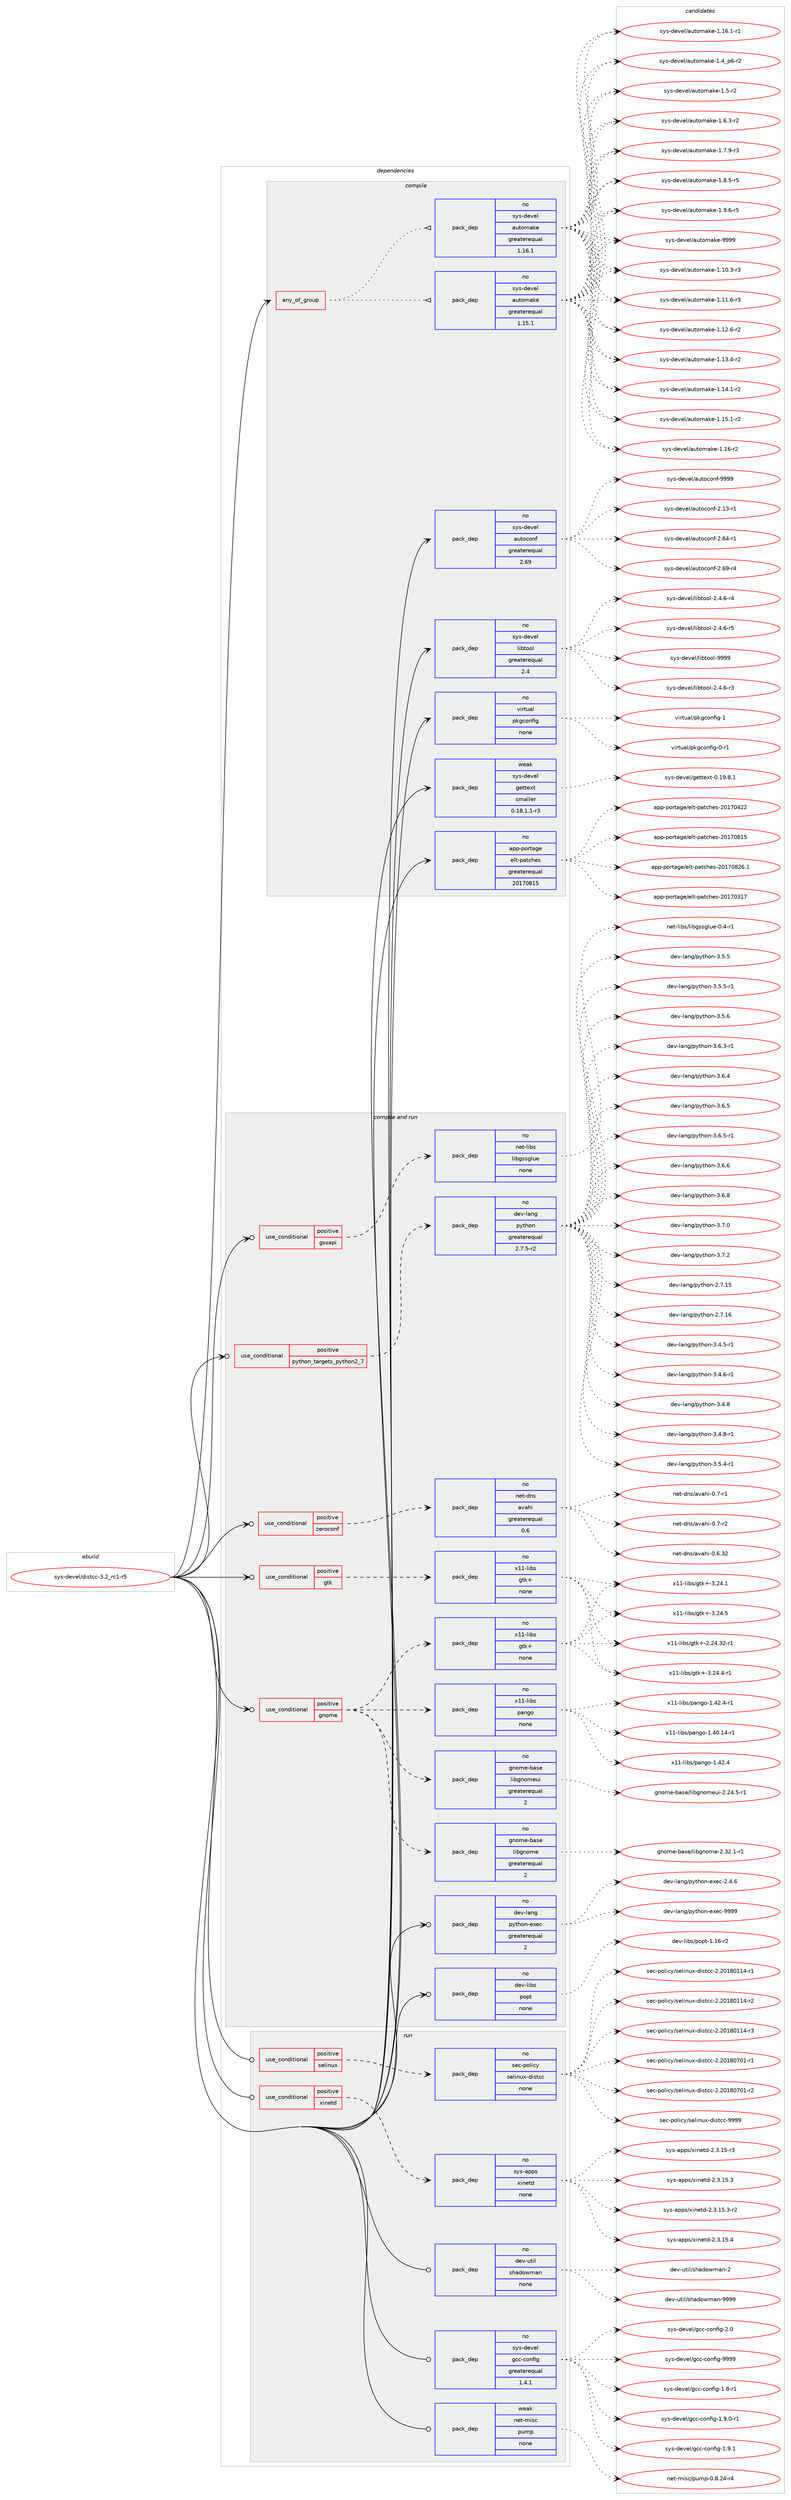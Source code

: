 digraph prolog {

# *************
# Graph options
# *************

newrank=true;
concentrate=true;
compound=true;
graph [rankdir=LR,fontname=Helvetica,fontsize=10,ranksep=1.5];#, ranksep=2.5, nodesep=0.2];
edge  [arrowhead=vee];
node  [fontname=Helvetica,fontsize=10];

# **********
# The ebuild
# **********

subgraph cluster_leftcol {
color=gray;
rank=same;
label=<<i>ebuild</i>>;
id [label="sys-devel/distcc-3.2_rc1-r5", color=red, width=4, href="../sys-devel/distcc-3.2_rc1-r5.svg"];
}

# ****************
# The dependencies
# ****************

subgraph cluster_midcol {
color=gray;
label=<<i>dependencies</i>>;
subgraph cluster_compile {
fillcolor="#eeeeee";
style=filled;
label=<<i>compile</i>>;
subgraph any27423 {
dependency1727195 [label=<<TABLE BORDER="0" CELLBORDER="1" CELLSPACING="0" CELLPADDING="4"><TR><TD CELLPADDING="10">any_of_group</TD></TR></TABLE>>, shape=none, color=red];subgraph pack1239383 {
dependency1727196 [label=<<TABLE BORDER="0" CELLBORDER="1" CELLSPACING="0" CELLPADDING="4" WIDTH="220"><TR><TD ROWSPAN="6" CELLPADDING="30">pack_dep</TD></TR><TR><TD WIDTH="110">no</TD></TR><TR><TD>sys-devel</TD></TR><TR><TD>automake</TD></TR><TR><TD>greaterequal</TD></TR><TR><TD>1.16.1</TD></TR></TABLE>>, shape=none, color=blue];
}
dependency1727195:e -> dependency1727196:w [weight=20,style="dotted",arrowhead="oinv"];
subgraph pack1239384 {
dependency1727197 [label=<<TABLE BORDER="0" CELLBORDER="1" CELLSPACING="0" CELLPADDING="4" WIDTH="220"><TR><TD ROWSPAN="6" CELLPADDING="30">pack_dep</TD></TR><TR><TD WIDTH="110">no</TD></TR><TR><TD>sys-devel</TD></TR><TR><TD>automake</TD></TR><TR><TD>greaterequal</TD></TR><TR><TD>1.15.1</TD></TR></TABLE>>, shape=none, color=blue];
}
dependency1727195:e -> dependency1727197:w [weight=20,style="dotted",arrowhead="oinv"];
}
id:e -> dependency1727195:w [weight=20,style="solid",arrowhead="vee"];
subgraph pack1239385 {
dependency1727198 [label=<<TABLE BORDER="0" CELLBORDER="1" CELLSPACING="0" CELLPADDING="4" WIDTH="220"><TR><TD ROWSPAN="6" CELLPADDING="30">pack_dep</TD></TR><TR><TD WIDTH="110">no</TD></TR><TR><TD>app-portage</TD></TR><TR><TD>elt-patches</TD></TR><TR><TD>greaterequal</TD></TR><TR><TD>20170815</TD></TR></TABLE>>, shape=none, color=blue];
}
id:e -> dependency1727198:w [weight=20,style="solid",arrowhead="vee"];
subgraph pack1239386 {
dependency1727199 [label=<<TABLE BORDER="0" CELLBORDER="1" CELLSPACING="0" CELLPADDING="4" WIDTH="220"><TR><TD ROWSPAN="6" CELLPADDING="30">pack_dep</TD></TR><TR><TD WIDTH="110">no</TD></TR><TR><TD>sys-devel</TD></TR><TR><TD>autoconf</TD></TR><TR><TD>greaterequal</TD></TR><TR><TD>2.69</TD></TR></TABLE>>, shape=none, color=blue];
}
id:e -> dependency1727199:w [weight=20,style="solid",arrowhead="vee"];
subgraph pack1239387 {
dependency1727200 [label=<<TABLE BORDER="0" CELLBORDER="1" CELLSPACING="0" CELLPADDING="4" WIDTH="220"><TR><TD ROWSPAN="6" CELLPADDING="30">pack_dep</TD></TR><TR><TD WIDTH="110">no</TD></TR><TR><TD>sys-devel</TD></TR><TR><TD>libtool</TD></TR><TR><TD>greaterequal</TD></TR><TR><TD>2.4</TD></TR></TABLE>>, shape=none, color=blue];
}
id:e -> dependency1727200:w [weight=20,style="solid",arrowhead="vee"];
subgraph pack1239388 {
dependency1727201 [label=<<TABLE BORDER="0" CELLBORDER="1" CELLSPACING="0" CELLPADDING="4" WIDTH="220"><TR><TD ROWSPAN="6" CELLPADDING="30">pack_dep</TD></TR><TR><TD WIDTH="110">no</TD></TR><TR><TD>virtual</TD></TR><TR><TD>pkgconfig</TD></TR><TR><TD>none</TD></TR><TR><TD></TD></TR></TABLE>>, shape=none, color=blue];
}
id:e -> dependency1727201:w [weight=20,style="solid",arrowhead="vee"];
subgraph pack1239389 {
dependency1727202 [label=<<TABLE BORDER="0" CELLBORDER="1" CELLSPACING="0" CELLPADDING="4" WIDTH="220"><TR><TD ROWSPAN="6" CELLPADDING="30">pack_dep</TD></TR><TR><TD WIDTH="110">weak</TD></TR><TR><TD>sys-devel</TD></TR><TR><TD>gettext</TD></TR><TR><TD>smaller</TD></TR><TR><TD>0.18.1.1-r3</TD></TR></TABLE>>, shape=none, color=blue];
}
id:e -> dependency1727202:w [weight=20,style="solid",arrowhead="vee"];
}
subgraph cluster_compileandrun {
fillcolor="#eeeeee";
style=filled;
label=<<i>compile and run</i>>;
subgraph cond459501 {
dependency1727203 [label=<<TABLE BORDER="0" CELLBORDER="1" CELLSPACING="0" CELLPADDING="4"><TR><TD ROWSPAN="3" CELLPADDING="10">use_conditional</TD></TR><TR><TD>positive</TD></TR><TR><TD>gnome</TD></TR></TABLE>>, shape=none, color=red];
subgraph pack1239390 {
dependency1727204 [label=<<TABLE BORDER="0" CELLBORDER="1" CELLSPACING="0" CELLPADDING="4" WIDTH="220"><TR><TD ROWSPAN="6" CELLPADDING="30">pack_dep</TD></TR><TR><TD WIDTH="110">no</TD></TR><TR><TD>gnome-base</TD></TR><TR><TD>libgnome</TD></TR><TR><TD>greaterequal</TD></TR><TR><TD>2</TD></TR></TABLE>>, shape=none, color=blue];
}
dependency1727203:e -> dependency1727204:w [weight=20,style="dashed",arrowhead="vee"];
subgraph pack1239391 {
dependency1727205 [label=<<TABLE BORDER="0" CELLBORDER="1" CELLSPACING="0" CELLPADDING="4" WIDTH="220"><TR><TD ROWSPAN="6" CELLPADDING="30">pack_dep</TD></TR><TR><TD WIDTH="110">no</TD></TR><TR><TD>gnome-base</TD></TR><TR><TD>libgnomeui</TD></TR><TR><TD>greaterequal</TD></TR><TR><TD>2</TD></TR></TABLE>>, shape=none, color=blue];
}
dependency1727203:e -> dependency1727205:w [weight=20,style="dashed",arrowhead="vee"];
subgraph pack1239392 {
dependency1727206 [label=<<TABLE BORDER="0" CELLBORDER="1" CELLSPACING="0" CELLPADDING="4" WIDTH="220"><TR><TD ROWSPAN="6" CELLPADDING="30">pack_dep</TD></TR><TR><TD WIDTH="110">no</TD></TR><TR><TD>x11-libs</TD></TR><TR><TD>gtk+</TD></TR><TR><TD>none</TD></TR><TR><TD></TD></TR></TABLE>>, shape=none, color=blue];
}
dependency1727203:e -> dependency1727206:w [weight=20,style="dashed",arrowhead="vee"];
subgraph pack1239393 {
dependency1727207 [label=<<TABLE BORDER="0" CELLBORDER="1" CELLSPACING="0" CELLPADDING="4" WIDTH="220"><TR><TD ROWSPAN="6" CELLPADDING="30">pack_dep</TD></TR><TR><TD WIDTH="110">no</TD></TR><TR><TD>x11-libs</TD></TR><TR><TD>pango</TD></TR><TR><TD>none</TD></TR><TR><TD></TD></TR></TABLE>>, shape=none, color=blue];
}
dependency1727203:e -> dependency1727207:w [weight=20,style="dashed",arrowhead="vee"];
}
id:e -> dependency1727203:w [weight=20,style="solid",arrowhead="odotvee"];
subgraph cond459502 {
dependency1727208 [label=<<TABLE BORDER="0" CELLBORDER="1" CELLSPACING="0" CELLPADDING="4"><TR><TD ROWSPAN="3" CELLPADDING="10">use_conditional</TD></TR><TR><TD>positive</TD></TR><TR><TD>gssapi</TD></TR></TABLE>>, shape=none, color=red];
subgraph pack1239394 {
dependency1727209 [label=<<TABLE BORDER="0" CELLBORDER="1" CELLSPACING="0" CELLPADDING="4" WIDTH="220"><TR><TD ROWSPAN="6" CELLPADDING="30">pack_dep</TD></TR><TR><TD WIDTH="110">no</TD></TR><TR><TD>net-libs</TD></TR><TR><TD>libgssglue</TD></TR><TR><TD>none</TD></TR><TR><TD></TD></TR></TABLE>>, shape=none, color=blue];
}
dependency1727208:e -> dependency1727209:w [weight=20,style="dashed",arrowhead="vee"];
}
id:e -> dependency1727208:w [weight=20,style="solid",arrowhead="odotvee"];
subgraph cond459503 {
dependency1727210 [label=<<TABLE BORDER="0" CELLBORDER="1" CELLSPACING="0" CELLPADDING="4"><TR><TD ROWSPAN="3" CELLPADDING="10">use_conditional</TD></TR><TR><TD>positive</TD></TR><TR><TD>gtk</TD></TR></TABLE>>, shape=none, color=red];
subgraph pack1239395 {
dependency1727211 [label=<<TABLE BORDER="0" CELLBORDER="1" CELLSPACING="0" CELLPADDING="4" WIDTH="220"><TR><TD ROWSPAN="6" CELLPADDING="30">pack_dep</TD></TR><TR><TD WIDTH="110">no</TD></TR><TR><TD>x11-libs</TD></TR><TR><TD>gtk+</TD></TR><TR><TD>none</TD></TR><TR><TD></TD></TR></TABLE>>, shape=none, color=blue];
}
dependency1727210:e -> dependency1727211:w [weight=20,style="dashed",arrowhead="vee"];
}
id:e -> dependency1727210:w [weight=20,style="solid",arrowhead="odotvee"];
subgraph cond459504 {
dependency1727212 [label=<<TABLE BORDER="0" CELLBORDER="1" CELLSPACING="0" CELLPADDING="4"><TR><TD ROWSPAN="3" CELLPADDING="10">use_conditional</TD></TR><TR><TD>positive</TD></TR><TR><TD>python_targets_python2_7</TD></TR></TABLE>>, shape=none, color=red];
subgraph pack1239396 {
dependency1727213 [label=<<TABLE BORDER="0" CELLBORDER="1" CELLSPACING="0" CELLPADDING="4" WIDTH="220"><TR><TD ROWSPAN="6" CELLPADDING="30">pack_dep</TD></TR><TR><TD WIDTH="110">no</TD></TR><TR><TD>dev-lang</TD></TR><TR><TD>python</TD></TR><TR><TD>greaterequal</TD></TR><TR><TD>2.7.5-r2</TD></TR></TABLE>>, shape=none, color=blue];
}
dependency1727212:e -> dependency1727213:w [weight=20,style="dashed",arrowhead="vee"];
}
id:e -> dependency1727212:w [weight=20,style="solid",arrowhead="odotvee"];
subgraph cond459505 {
dependency1727214 [label=<<TABLE BORDER="0" CELLBORDER="1" CELLSPACING="0" CELLPADDING="4"><TR><TD ROWSPAN="3" CELLPADDING="10">use_conditional</TD></TR><TR><TD>positive</TD></TR><TR><TD>zeroconf</TD></TR></TABLE>>, shape=none, color=red];
subgraph pack1239397 {
dependency1727215 [label=<<TABLE BORDER="0" CELLBORDER="1" CELLSPACING="0" CELLPADDING="4" WIDTH="220"><TR><TD ROWSPAN="6" CELLPADDING="30">pack_dep</TD></TR><TR><TD WIDTH="110">no</TD></TR><TR><TD>net-dns</TD></TR><TR><TD>avahi</TD></TR><TR><TD>greaterequal</TD></TR><TR><TD>0.6</TD></TR></TABLE>>, shape=none, color=blue];
}
dependency1727214:e -> dependency1727215:w [weight=20,style="dashed",arrowhead="vee"];
}
id:e -> dependency1727214:w [weight=20,style="solid",arrowhead="odotvee"];
subgraph pack1239398 {
dependency1727216 [label=<<TABLE BORDER="0" CELLBORDER="1" CELLSPACING="0" CELLPADDING="4" WIDTH="220"><TR><TD ROWSPAN="6" CELLPADDING="30">pack_dep</TD></TR><TR><TD WIDTH="110">no</TD></TR><TR><TD>dev-lang</TD></TR><TR><TD>python-exec</TD></TR><TR><TD>greaterequal</TD></TR><TR><TD>2</TD></TR></TABLE>>, shape=none, color=blue];
}
id:e -> dependency1727216:w [weight=20,style="solid",arrowhead="odotvee"];
subgraph pack1239399 {
dependency1727217 [label=<<TABLE BORDER="0" CELLBORDER="1" CELLSPACING="0" CELLPADDING="4" WIDTH="220"><TR><TD ROWSPAN="6" CELLPADDING="30">pack_dep</TD></TR><TR><TD WIDTH="110">no</TD></TR><TR><TD>dev-libs</TD></TR><TR><TD>popt</TD></TR><TR><TD>none</TD></TR><TR><TD></TD></TR></TABLE>>, shape=none, color=blue];
}
id:e -> dependency1727217:w [weight=20,style="solid",arrowhead="odotvee"];
}
subgraph cluster_run {
fillcolor="#eeeeee";
style=filled;
label=<<i>run</i>>;
subgraph cond459506 {
dependency1727218 [label=<<TABLE BORDER="0" CELLBORDER="1" CELLSPACING="0" CELLPADDING="4"><TR><TD ROWSPAN="3" CELLPADDING="10">use_conditional</TD></TR><TR><TD>positive</TD></TR><TR><TD>selinux</TD></TR></TABLE>>, shape=none, color=red];
subgraph pack1239400 {
dependency1727219 [label=<<TABLE BORDER="0" CELLBORDER="1" CELLSPACING="0" CELLPADDING="4" WIDTH="220"><TR><TD ROWSPAN="6" CELLPADDING="30">pack_dep</TD></TR><TR><TD WIDTH="110">no</TD></TR><TR><TD>sec-policy</TD></TR><TR><TD>selinux-distcc</TD></TR><TR><TD>none</TD></TR><TR><TD></TD></TR></TABLE>>, shape=none, color=blue];
}
dependency1727218:e -> dependency1727219:w [weight=20,style="dashed",arrowhead="vee"];
}
id:e -> dependency1727218:w [weight=20,style="solid",arrowhead="odot"];
subgraph cond459507 {
dependency1727220 [label=<<TABLE BORDER="0" CELLBORDER="1" CELLSPACING="0" CELLPADDING="4"><TR><TD ROWSPAN="3" CELLPADDING="10">use_conditional</TD></TR><TR><TD>positive</TD></TR><TR><TD>xinetd</TD></TR></TABLE>>, shape=none, color=red];
subgraph pack1239401 {
dependency1727221 [label=<<TABLE BORDER="0" CELLBORDER="1" CELLSPACING="0" CELLPADDING="4" WIDTH="220"><TR><TD ROWSPAN="6" CELLPADDING="30">pack_dep</TD></TR><TR><TD WIDTH="110">no</TD></TR><TR><TD>sys-apps</TD></TR><TR><TD>xinetd</TD></TR><TR><TD>none</TD></TR><TR><TD></TD></TR></TABLE>>, shape=none, color=blue];
}
dependency1727220:e -> dependency1727221:w [weight=20,style="dashed",arrowhead="vee"];
}
id:e -> dependency1727220:w [weight=20,style="solid",arrowhead="odot"];
subgraph pack1239402 {
dependency1727222 [label=<<TABLE BORDER="0" CELLBORDER="1" CELLSPACING="0" CELLPADDING="4" WIDTH="220"><TR><TD ROWSPAN="6" CELLPADDING="30">pack_dep</TD></TR><TR><TD WIDTH="110">no</TD></TR><TR><TD>dev-util</TD></TR><TR><TD>shadowman</TD></TR><TR><TD>none</TD></TR><TR><TD></TD></TR></TABLE>>, shape=none, color=blue];
}
id:e -> dependency1727222:w [weight=20,style="solid",arrowhead="odot"];
subgraph pack1239403 {
dependency1727223 [label=<<TABLE BORDER="0" CELLBORDER="1" CELLSPACING="0" CELLPADDING="4" WIDTH="220"><TR><TD ROWSPAN="6" CELLPADDING="30">pack_dep</TD></TR><TR><TD WIDTH="110">no</TD></TR><TR><TD>sys-devel</TD></TR><TR><TD>gcc-config</TD></TR><TR><TD>greaterequal</TD></TR><TR><TD>1.4.1</TD></TR></TABLE>>, shape=none, color=blue];
}
id:e -> dependency1727223:w [weight=20,style="solid",arrowhead="odot"];
subgraph pack1239404 {
dependency1727224 [label=<<TABLE BORDER="0" CELLBORDER="1" CELLSPACING="0" CELLPADDING="4" WIDTH="220"><TR><TD ROWSPAN="6" CELLPADDING="30">pack_dep</TD></TR><TR><TD WIDTH="110">weak</TD></TR><TR><TD>net-misc</TD></TR><TR><TD>pump</TD></TR><TR><TD>none</TD></TR><TR><TD></TD></TR></TABLE>>, shape=none, color=blue];
}
id:e -> dependency1727224:w [weight=20,style="solid",arrowhead="odot"];
}
}

# **************
# The candidates
# **************

subgraph cluster_choices {
rank=same;
color=gray;
label=<<i>candidates</i>>;

subgraph choice1239383 {
color=black;
nodesep=1;
choice11512111545100101118101108479711711611110997107101454946494846514511451 [label="sys-devel/automake-1.10.3-r3", color=red, width=4,href="../sys-devel/automake-1.10.3-r3.svg"];
choice11512111545100101118101108479711711611110997107101454946494946544511451 [label="sys-devel/automake-1.11.6-r3", color=red, width=4,href="../sys-devel/automake-1.11.6-r3.svg"];
choice11512111545100101118101108479711711611110997107101454946495046544511450 [label="sys-devel/automake-1.12.6-r2", color=red, width=4,href="../sys-devel/automake-1.12.6-r2.svg"];
choice11512111545100101118101108479711711611110997107101454946495146524511450 [label="sys-devel/automake-1.13.4-r2", color=red, width=4,href="../sys-devel/automake-1.13.4-r2.svg"];
choice11512111545100101118101108479711711611110997107101454946495246494511450 [label="sys-devel/automake-1.14.1-r2", color=red, width=4,href="../sys-devel/automake-1.14.1-r2.svg"];
choice11512111545100101118101108479711711611110997107101454946495346494511450 [label="sys-devel/automake-1.15.1-r2", color=red, width=4,href="../sys-devel/automake-1.15.1-r2.svg"];
choice1151211154510010111810110847971171161111099710710145494649544511450 [label="sys-devel/automake-1.16-r2", color=red, width=4,href="../sys-devel/automake-1.16-r2.svg"];
choice11512111545100101118101108479711711611110997107101454946495446494511449 [label="sys-devel/automake-1.16.1-r1", color=red, width=4,href="../sys-devel/automake-1.16.1-r1.svg"];
choice115121115451001011181011084797117116111109971071014549465295112544511450 [label="sys-devel/automake-1.4_p6-r2", color=red, width=4,href="../sys-devel/automake-1.4_p6-r2.svg"];
choice11512111545100101118101108479711711611110997107101454946534511450 [label="sys-devel/automake-1.5-r2", color=red, width=4,href="../sys-devel/automake-1.5-r2.svg"];
choice115121115451001011181011084797117116111109971071014549465446514511450 [label="sys-devel/automake-1.6.3-r2", color=red, width=4,href="../sys-devel/automake-1.6.3-r2.svg"];
choice115121115451001011181011084797117116111109971071014549465546574511451 [label="sys-devel/automake-1.7.9-r3", color=red, width=4,href="../sys-devel/automake-1.7.9-r3.svg"];
choice115121115451001011181011084797117116111109971071014549465646534511453 [label="sys-devel/automake-1.8.5-r5", color=red, width=4,href="../sys-devel/automake-1.8.5-r5.svg"];
choice115121115451001011181011084797117116111109971071014549465746544511453 [label="sys-devel/automake-1.9.6-r5", color=red, width=4,href="../sys-devel/automake-1.9.6-r5.svg"];
choice115121115451001011181011084797117116111109971071014557575757 [label="sys-devel/automake-9999", color=red, width=4,href="../sys-devel/automake-9999.svg"];
dependency1727196:e -> choice11512111545100101118101108479711711611110997107101454946494846514511451:w [style=dotted,weight="100"];
dependency1727196:e -> choice11512111545100101118101108479711711611110997107101454946494946544511451:w [style=dotted,weight="100"];
dependency1727196:e -> choice11512111545100101118101108479711711611110997107101454946495046544511450:w [style=dotted,weight="100"];
dependency1727196:e -> choice11512111545100101118101108479711711611110997107101454946495146524511450:w [style=dotted,weight="100"];
dependency1727196:e -> choice11512111545100101118101108479711711611110997107101454946495246494511450:w [style=dotted,weight="100"];
dependency1727196:e -> choice11512111545100101118101108479711711611110997107101454946495346494511450:w [style=dotted,weight="100"];
dependency1727196:e -> choice1151211154510010111810110847971171161111099710710145494649544511450:w [style=dotted,weight="100"];
dependency1727196:e -> choice11512111545100101118101108479711711611110997107101454946495446494511449:w [style=dotted,weight="100"];
dependency1727196:e -> choice115121115451001011181011084797117116111109971071014549465295112544511450:w [style=dotted,weight="100"];
dependency1727196:e -> choice11512111545100101118101108479711711611110997107101454946534511450:w [style=dotted,weight="100"];
dependency1727196:e -> choice115121115451001011181011084797117116111109971071014549465446514511450:w [style=dotted,weight="100"];
dependency1727196:e -> choice115121115451001011181011084797117116111109971071014549465546574511451:w [style=dotted,weight="100"];
dependency1727196:e -> choice115121115451001011181011084797117116111109971071014549465646534511453:w [style=dotted,weight="100"];
dependency1727196:e -> choice115121115451001011181011084797117116111109971071014549465746544511453:w [style=dotted,weight="100"];
dependency1727196:e -> choice115121115451001011181011084797117116111109971071014557575757:w [style=dotted,weight="100"];
}
subgraph choice1239384 {
color=black;
nodesep=1;
choice11512111545100101118101108479711711611110997107101454946494846514511451 [label="sys-devel/automake-1.10.3-r3", color=red, width=4,href="../sys-devel/automake-1.10.3-r3.svg"];
choice11512111545100101118101108479711711611110997107101454946494946544511451 [label="sys-devel/automake-1.11.6-r3", color=red, width=4,href="../sys-devel/automake-1.11.6-r3.svg"];
choice11512111545100101118101108479711711611110997107101454946495046544511450 [label="sys-devel/automake-1.12.6-r2", color=red, width=4,href="../sys-devel/automake-1.12.6-r2.svg"];
choice11512111545100101118101108479711711611110997107101454946495146524511450 [label="sys-devel/automake-1.13.4-r2", color=red, width=4,href="../sys-devel/automake-1.13.4-r2.svg"];
choice11512111545100101118101108479711711611110997107101454946495246494511450 [label="sys-devel/automake-1.14.1-r2", color=red, width=4,href="../sys-devel/automake-1.14.1-r2.svg"];
choice11512111545100101118101108479711711611110997107101454946495346494511450 [label="sys-devel/automake-1.15.1-r2", color=red, width=4,href="../sys-devel/automake-1.15.1-r2.svg"];
choice1151211154510010111810110847971171161111099710710145494649544511450 [label="sys-devel/automake-1.16-r2", color=red, width=4,href="../sys-devel/automake-1.16-r2.svg"];
choice11512111545100101118101108479711711611110997107101454946495446494511449 [label="sys-devel/automake-1.16.1-r1", color=red, width=4,href="../sys-devel/automake-1.16.1-r1.svg"];
choice115121115451001011181011084797117116111109971071014549465295112544511450 [label="sys-devel/automake-1.4_p6-r2", color=red, width=4,href="../sys-devel/automake-1.4_p6-r2.svg"];
choice11512111545100101118101108479711711611110997107101454946534511450 [label="sys-devel/automake-1.5-r2", color=red, width=4,href="../sys-devel/automake-1.5-r2.svg"];
choice115121115451001011181011084797117116111109971071014549465446514511450 [label="sys-devel/automake-1.6.3-r2", color=red, width=4,href="../sys-devel/automake-1.6.3-r2.svg"];
choice115121115451001011181011084797117116111109971071014549465546574511451 [label="sys-devel/automake-1.7.9-r3", color=red, width=4,href="../sys-devel/automake-1.7.9-r3.svg"];
choice115121115451001011181011084797117116111109971071014549465646534511453 [label="sys-devel/automake-1.8.5-r5", color=red, width=4,href="../sys-devel/automake-1.8.5-r5.svg"];
choice115121115451001011181011084797117116111109971071014549465746544511453 [label="sys-devel/automake-1.9.6-r5", color=red, width=4,href="../sys-devel/automake-1.9.6-r5.svg"];
choice115121115451001011181011084797117116111109971071014557575757 [label="sys-devel/automake-9999", color=red, width=4,href="../sys-devel/automake-9999.svg"];
dependency1727197:e -> choice11512111545100101118101108479711711611110997107101454946494846514511451:w [style=dotted,weight="100"];
dependency1727197:e -> choice11512111545100101118101108479711711611110997107101454946494946544511451:w [style=dotted,weight="100"];
dependency1727197:e -> choice11512111545100101118101108479711711611110997107101454946495046544511450:w [style=dotted,weight="100"];
dependency1727197:e -> choice11512111545100101118101108479711711611110997107101454946495146524511450:w [style=dotted,weight="100"];
dependency1727197:e -> choice11512111545100101118101108479711711611110997107101454946495246494511450:w [style=dotted,weight="100"];
dependency1727197:e -> choice11512111545100101118101108479711711611110997107101454946495346494511450:w [style=dotted,weight="100"];
dependency1727197:e -> choice1151211154510010111810110847971171161111099710710145494649544511450:w [style=dotted,weight="100"];
dependency1727197:e -> choice11512111545100101118101108479711711611110997107101454946495446494511449:w [style=dotted,weight="100"];
dependency1727197:e -> choice115121115451001011181011084797117116111109971071014549465295112544511450:w [style=dotted,weight="100"];
dependency1727197:e -> choice11512111545100101118101108479711711611110997107101454946534511450:w [style=dotted,weight="100"];
dependency1727197:e -> choice115121115451001011181011084797117116111109971071014549465446514511450:w [style=dotted,weight="100"];
dependency1727197:e -> choice115121115451001011181011084797117116111109971071014549465546574511451:w [style=dotted,weight="100"];
dependency1727197:e -> choice115121115451001011181011084797117116111109971071014549465646534511453:w [style=dotted,weight="100"];
dependency1727197:e -> choice115121115451001011181011084797117116111109971071014549465746544511453:w [style=dotted,weight="100"];
dependency1727197:e -> choice115121115451001011181011084797117116111109971071014557575757:w [style=dotted,weight="100"];
}
subgraph choice1239385 {
color=black;
nodesep=1;
choice97112112451121111141169710310147101108116451129711699104101115455048495548514955 [label="app-portage/elt-patches-20170317", color=red, width=4,href="../app-portage/elt-patches-20170317.svg"];
choice97112112451121111141169710310147101108116451129711699104101115455048495548525050 [label="app-portage/elt-patches-20170422", color=red, width=4,href="../app-portage/elt-patches-20170422.svg"];
choice97112112451121111141169710310147101108116451129711699104101115455048495548564953 [label="app-portage/elt-patches-20170815", color=red, width=4,href="../app-portage/elt-patches-20170815.svg"];
choice971121124511211111411697103101471011081164511297116991041011154550484955485650544649 [label="app-portage/elt-patches-20170826.1", color=red, width=4,href="../app-portage/elt-patches-20170826.1.svg"];
dependency1727198:e -> choice97112112451121111141169710310147101108116451129711699104101115455048495548514955:w [style=dotted,weight="100"];
dependency1727198:e -> choice97112112451121111141169710310147101108116451129711699104101115455048495548525050:w [style=dotted,weight="100"];
dependency1727198:e -> choice97112112451121111141169710310147101108116451129711699104101115455048495548564953:w [style=dotted,weight="100"];
dependency1727198:e -> choice971121124511211111411697103101471011081164511297116991041011154550484955485650544649:w [style=dotted,weight="100"];
}
subgraph choice1239386 {
color=black;
nodesep=1;
choice1151211154510010111810110847971171161119911111010245504649514511449 [label="sys-devel/autoconf-2.13-r1", color=red, width=4,href="../sys-devel/autoconf-2.13-r1.svg"];
choice1151211154510010111810110847971171161119911111010245504654524511449 [label="sys-devel/autoconf-2.64-r1", color=red, width=4,href="../sys-devel/autoconf-2.64-r1.svg"];
choice1151211154510010111810110847971171161119911111010245504654574511452 [label="sys-devel/autoconf-2.69-r4", color=red, width=4,href="../sys-devel/autoconf-2.69-r4.svg"];
choice115121115451001011181011084797117116111991111101024557575757 [label="sys-devel/autoconf-9999", color=red, width=4,href="../sys-devel/autoconf-9999.svg"];
dependency1727199:e -> choice1151211154510010111810110847971171161119911111010245504649514511449:w [style=dotted,weight="100"];
dependency1727199:e -> choice1151211154510010111810110847971171161119911111010245504654524511449:w [style=dotted,weight="100"];
dependency1727199:e -> choice1151211154510010111810110847971171161119911111010245504654574511452:w [style=dotted,weight="100"];
dependency1727199:e -> choice115121115451001011181011084797117116111991111101024557575757:w [style=dotted,weight="100"];
}
subgraph choice1239387 {
color=black;
nodesep=1;
choice1151211154510010111810110847108105981161111111084550465246544511451 [label="sys-devel/libtool-2.4.6-r3", color=red, width=4,href="../sys-devel/libtool-2.4.6-r3.svg"];
choice1151211154510010111810110847108105981161111111084550465246544511452 [label="sys-devel/libtool-2.4.6-r4", color=red, width=4,href="../sys-devel/libtool-2.4.6-r4.svg"];
choice1151211154510010111810110847108105981161111111084550465246544511453 [label="sys-devel/libtool-2.4.6-r5", color=red, width=4,href="../sys-devel/libtool-2.4.6-r5.svg"];
choice1151211154510010111810110847108105981161111111084557575757 [label="sys-devel/libtool-9999", color=red, width=4,href="../sys-devel/libtool-9999.svg"];
dependency1727200:e -> choice1151211154510010111810110847108105981161111111084550465246544511451:w [style=dotted,weight="100"];
dependency1727200:e -> choice1151211154510010111810110847108105981161111111084550465246544511452:w [style=dotted,weight="100"];
dependency1727200:e -> choice1151211154510010111810110847108105981161111111084550465246544511453:w [style=dotted,weight="100"];
dependency1727200:e -> choice1151211154510010111810110847108105981161111111084557575757:w [style=dotted,weight="100"];
}
subgraph choice1239388 {
color=black;
nodesep=1;
choice11810511411611797108471121071039911111010210510345484511449 [label="virtual/pkgconfig-0-r1", color=red, width=4,href="../virtual/pkgconfig-0-r1.svg"];
choice1181051141161179710847112107103991111101021051034549 [label="virtual/pkgconfig-1", color=red, width=4,href="../virtual/pkgconfig-1.svg"];
dependency1727201:e -> choice11810511411611797108471121071039911111010210510345484511449:w [style=dotted,weight="100"];
dependency1727201:e -> choice1181051141161179710847112107103991111101021051034549:w [style=dotted,weight="100"];
}
subgraph choice1239389 {
color=black;
nodesep=1;
choice1151211154510010111810110847103101116116101120116454846495746564649 [label="sys-devel/gettext-0.19.8.1", color=red, width=4,href="../sys-devel/gettext-0.19.8.1.svg"];
dependency1727202:e -> choice1151211154510010111810110847103101116116101120116454846495746564649:w [style=dotted,weight="100"];
}
subgraph choice1239390 {
color=black;
nodesep=1;
choice1031101111091014598971151014710810598103110111109101455046515046494511449 [label="gnome-base/libgnome-2.32.1-r1", color=red, width=4,href="../gnome-base/libgnome-2.32.1-r1.svg"];
dependency1727204:e -> choice1031101111091014598971151014710810598103110111109101455046515046494511449:w [style=dotted,weight="100"];
}
subgraph choice1239391 {
color=black;
nodesep=1;
choice1031101111091014598971151014710810598103110111109101117105455046505246534511449 [label="gnome-base/libgnomeui-2.24.5-r1", color=red, width=4,href="../gnome-base/libgnomeui-2.24.5-r1.svg"];
dependency1727205:e -> choice1031101111091014598971151014710810598103110111109101117105455046505246534511449:w [style=dotted,weight="100"];
}
subgraph choice1239392 {
color=black;
nodesep=1;
choice12049494510810598115471031161074345504650524651504511449 [label="x11-libs/gtk+-2.24.32-r1", color=red, width=4,href="../x11-libs/gtk+-2.24.32-r1.svg"];
choice12049494510810598115471031161074345514650524649 [label="x11-libs/gtk+-3.24.1", color=red, width=4,href="../x11-libs/gtk+-3.24.1.svg"];
choice120494945108105981154710311610743455146505246524511449 [label="x11-libs/gtk+-3.24.4-r1", color=red, width=4,href="../x11-libs/gtk+-3.24.4-r1.svg"];
choice12049494510810598115471031161074345514650524653 [label="x11-libs/gtk+-3.24.5", color=red, width=4,href="../x11-libs/gtk+-3.24.5.svg"];
dependency1727206:e -> choice12049494510810598115471031161074345504650524651504511449:w [style=dotted,weight="100"];
dependency1727206:e -> choice12049494510810598115471031161074345514650524649:w [style=dotted,weight="100"];
dependency1727206:e -> choice120494945108105981154710311610743455146505246524511449:w [style=dotted,weight="100"];
dependency1727206:e -> choice12049494510810598115471031161074345514650524653:w [style=dotted,weight="100"];
}
subgraph choice1239393 {
color=black;
nodesep=1;
choice12049494510810598115471129711010311145494652484649524511449 [label="x11-libs/pango-1.40.14-r1", color=red, width=4,href="../x11-libs/pango-1.40.14-r1.svg"];
choice12049494510810598115471129711010311145494652504652 [label="x11-libs/pango-1.42.4", color=red, width=4,href="../x11-libs/pango-1.42.4.svg"];
choice120494945108105981154711297110103111454946525046524511449 [label="x11-libs/pango-1.42.4-r1", color=red, width=4,href="../x11-libs/pango-1.42.4-r1.svg"];
dependency1727207:e -> choice12049494510810598115471129711010311145494652484649524511449:w [style=dotted,weight="100"];
dependency1727207:e -> choice12049494510810598115471129711010311145494652504652:w [style=dotted,weight="100"];
dependency1727207:e -> choice120494945108105981154711297110103111454946525046524511449:w [style=dotted,weight="100"];
}
subgraph choice1239394 {
color=black;
nodesep=1;
choice11010111645108105981154710810598103115115103108117101454846524511449 [label="net-libs/libgssglue-0.4-r1", color=red, width=4,href="../net-libs/libgssglue-0.4-r1.svg"];
dependency1727209:e -> choice11010111645108105981154710810598103115115103108117101454846524511449:w [style=dotted,weight="100"];
}
subgraph choice1239395 {
color=black;
nodesep=1;
choice12049494510810598115471031161074345504650524651504511449 [label="x11-libs/gtk+-2.24.32-r1", color=red, width=4,href="../x11-libs/gtk+-2.24.32-r1.svg"];
choice12049494510810598115471031161074345514650524649 [label="x11-libs/gtk+-3.24.1", color=red, width=4,href="../x11-libs/gtk+-3.24.1.svg"];
choice120494945108105981154710311610743455146505246524511449 [label="x11-libs/gtk+-3.24.4-r1", color=red, width=4,href="../x11-libs/gtk+-3.24.4-r1.svg"];
choice12049494510810598115471031161074345514650524653 [label="x11-libs/gtk+-3.24.5", color=red, width=4,href="../x11-libs/gtk+-3.24.5.svg"];
dependency1727211:e -> choice12049494510810598115471031161074345504650524651504511449:w [style=dotted,weight="100"];
dependency1727211:e -> choice12049494510810598115471031161074345514650524649:w [style=dotted,weight="100"];
dependency1727211:e -> choice120494945108105981154710311610743455146505246524511449:w [style=dotted,weight="100"];
dependency1727211:e -> choice12049494510810598115471031161074345514650524653:w [style=dotted,weight="100"];
}
subgraph choice1239396 {
color=black;
nodesep=1;
choice10010111845108971101034711212111610411111045504655464953 [label="dev-lang/python-2.7.15", color=red, width=4,href="../dev-lang/python-2.7.15.svg"];
choice10010111845108971101034711212111610411111045504655464954 [label="dev-lang/python-2.7.16", color=red, width=4,href="../dev-lang/python-2.7.16.svg"];
choice1001011184510897110103471121211161041111104551465246534511449 [label="dev-lang/python-3.4.5-r1", color=red, width=4,href="../dev-lang/python-3.4.5-r1.svg"];
choice1001011184510897110103471121211161041111104551465246544511449 [label="dev-lang/python-3.4.6-r1", color=red, width=4,href="../dev-lang/python-3.4.6-r1.svg"];
choice100101118451089711010347112121116104111110455146524656 [label="dev-lang/python-3.4.8", color=red, width=4,href="../dev-lang/python-3.4.8.svg"];
choice1001011184510897110103471121211161041111104551465246564511449 [label="dev-lang/python-3.4.8-r1", color=red, width=4,href="../dev-lang/python-3.4.8-r1.svg"];
choice1001011184510897110103471121211161041111104551465346524511449 [label="dev-lang/python-3.5.4-r1", color=red, width=4,href="../dev-lang/python-3.5.4-r1.svg"];
choice100101118451089711010347112121116104111110455146534653 [label="dev-lang/python-3.5.5", color=red, width=4,href="../dev-lang/python-3.5.5.svg"];
choice1001011184510897110103471121211161041111104551465346534511449 [label="dev-lang/python-3.5.5-r1", color=red, width=4,href="../dev-lang/python-3.5.5-r1.svg"];
choice100101118451089711010347112121116104111110455146534654 [label="dev-lang/python-3.5.6", color=red, width=4,href="../dev-lang/python-3.5.6.svg"];
choice1001011184510897110103471121211161041111104551465446514511449 [label="dev-lang/python-3.6.3-r1", color=red, width=4,href="../dev-lang/python-3.6.3-r1.svg"];
choice100101118451089711010347112121116104111110455146544652 [label="dev-lang/python-3.6.4", color=red, width=4,href="../dev-lang/python-3.6.4.svg"];
choice100101118451089711010347112121116104111110455146544653 [label="dev-lang/python-3.6.5", color=red, width=4,href="../dev-lang/python-3.6.5.svg"];
choice1001011184510897110103471121211161041111104551465446534511449 [label="dev-lang/python-3.6.5-r1", color=red, width=4,href="../dev-lang/python-3.6.5-r1.svg"];
choice100101118451089711010347112121116104111110455146544654 [label="dev-lang/python-3.6.6", color=red, width=4,href="../dev-lang/python-3.6.6.svg"];
choice100101118451089711010347112121116104111110455146544656 [label="dev-lang/python-3.6.8", color=red, width=4,href="../dev-lang/python-3.6.8.svg"];
choice100101118451089711010347112121116104111110455146554648 [label="dev-lang/python-3.7.0", color=red, width=4,href="../dev-lang/python-3.7.0.svg"];
choice100101118451089711010347112121116104111110455146554650 [label="dev-lang/python-3.7.2", color=red, width=4,href="../dev-lang/python-3.7.2.svg"];
dependency1727213:e -> choice10010111845108971101034711212111610411111045504655464953:w [style=dotted,weight="100"];
dependency1727213:e -> choice10010111845108971101034711212111610411111045504655464954:w [style=dotted,weight="100"];
dependency1727213:e -> choice1001011184510897110103471121211161041111104551465246534511449:w [style=dotted,weight="100"];
dependency1727213:e -> choice1001011184510897110103471121211161041111104551465246544511449:w [style=dotted,weight="100"];
dependency1727213:e -> choice100101118451089711010347112121116104111110455146524656:w [style=dotted,weight="100"];
dependency1727213:e -> choice1001011184510897110103471121211161041111104551465246564511449:w [style=dotted,weight="100"];
dependency1727213:e -> choice1001011184510897110103471121211161041111104551465346524511449:w [style=dotted,weight="100"];
dependency1727213:e -> choice100101118451089711010347112121116104111110455146534653:w [style=dotted,weight="100"];
dependency1727213:e -> choice1001011184510897110103471121211161041111104551465346534511449:w [style=dotted,weight="100"];
dependency1727213:e -> choice100101118451089711010347112121116104111110455146534654:w [style=dotted,weight="100"];
dependency1727213:e -> choice1001011184510897110103471121211161041111104551465446514511449:w [style=dotted,weight="100"];
dependency1727213:e -> choice100101118451089711010347112121116104111110455146544652:w [style=dotted,weight="100"];
dependency1727213:e -> choice100101118451089711010347112121116104111110455146544653:w [style=dotted,weight="100"];
dependency1727213:e -> choice1001011184510897110103471121211161041111104551465446534511449:w [style=dotted,weight="100"];
dependency1727213:e -> choice100101118451089711010347112121116104111110455146544654:w [style=dotted,weight="100"];
dependency1727213:e -> choice100101118451089711010347112121116104111110455146544656:w [style=dotted,weight="100"];
dependency1727213:e -> choice100101118451089711010347112121116104111110455146554648:w [style=dotted,weight="100"];
dependency1727213:e -> choice100101118451089711010347112121116104111110455146554650:w [style=dotted,weight="100"];
}
subgraph choice1239397 {
color=black;
nodesep=1;
choice1101011164510011011547971189710410545484654465150 [label="net-dns/avahi-0.6.32", color=red, width=4,href="../net-dns/avahi-0.6.32.svg"];
choice11010111645100110115479711897104105454846554511449 [label="net-dns/avahi-0.7-r1", color=red, width=4,href="../net-dns/avahi-0.7-r1.svg"];
choice11010111645100110115479711897104105454846554511450 [label="net-dns/avahi-0.7-r2", color=red, width=4,href="../net-dns/avahi-0.7-r2.svg"];
dependency1727215:e -> choice1101011164510011011547971189710410545484654465150:w [style=dotted,weight="100"];
dependency1727215:e -> choice11010111645100110115479711897104105454846554511449:w [style=dotted,weight="100"];
dependency1727215:e -> choice11010111645100110115479711897104105454846554511450:w [style=dotted,weight="100"];
}
subgraph choice1239398 {
color=black;
nodesep=1;
choice1001011184510897110103471121211161041111104510112010199455046524654 [label="dev-lang/python-exec-2.4.6", color=red, width=4,href="../dev-lang/python-exec-2.4.6.svg"];
choice10010111845108971101034711212111610411111045101120101994557575757 [label="dev-lang/python-exec-9999", color=red, width=4,href="../dev-lang/python-exec-9999.svg"];
dependency1727216:e -> choice1001011184510897110103471121211161041111104510112010199455046524654:w [style=dotted,weight="100"];
dependency1727216:e -> choice10010111845108971101034711212111610411111045101120101994557575757:w [style=dotted,weight="100"];
}
subgraph choice1239399 {
color=black;
nodesep=1;
choice10010111845108105981154711211111211645494649544511450 [label="dev-libs/popt-1.16-r2", color=red, width=4,href="../dev-libs/popt-1.16-r2.svg"];
dependency1727217:e -> choice10010111845108105981154711211111211645494649544511450:w [style=dotted,weight="100"];
}
subgraph choice1239400 {
color=black;
nodesep=1;
choice1151019945112111108105991214711510110810511011712045100105115116999945504650484956484949524511449 [label="sec-policy/selinux-distcc-2.20180114-r1", color=red, width=4,href="../sec-policy/selinux-distcc-2.20180114-r1.svg"];
choice1151019945112111108105991214711510110810511011712045100105115116999945504650484956484949524511450 [label="sec-policy/selinux-distcc-2.20180114-r2", color=red, width=4,href="../sec-policy/selinux-distcc-2.20180114-r2.svg"];
choice1151019945112111108105991214711510110810511011712045100105115116999945504650484956484949524511451 [label="sec-policy/selinux-distcc-2.20180114-r3", color=red, width=4,href="../sec-policy/selinux-distcc-2.20180114-r3.svg"];
choice1151019945112111108105991214711510110810511011712045100105115116999945504650484956485548494511449 [label="sec-policy/selinux-distcc-2.20180701-r1", color=red, width=4,href="../sec-policy/selinux-distcc-2.20180701-r1.svg"];
choice1151019945112111108105991214711510110810511011712045100105115116999945504650484956485548494511450 [label="sec-policy/selinux-distcc-2.20180701-r2", color=red, width=4,href="../sec-policy/selinux-distcc-2.20180701-r2.svg"];
choice115101994511211110810599121471151011081051101171204510010511511699994557575757 [label="sec-policy/selinux-distcc-9999", color=red, width=4,href="../sec-policy/selinux-distcc-9999.svg"];
dependency1727219:e -> choice1151019945112111108105991214711510110810511011712045100105115116999945504650484956484949524511449:w [style=dotted,weight="100"];
dependency1727219:e -> choice1151019945112111108105991214711510110810511011712045100105115116999945504650484956484949524511450:w [style=dotted,weight="100"];
dependency1727219:e -> choice1151019945112111108105991214711510110810511011712045100105115116999945504650484956484949524511451:w [style=dotted,weight="100"];
dependency1727219:e -> choice1151019945112111108105991214711510110810511011712045100105115116999945504650484956485548494511449:w [style=dotted,weight="100"];
dependency1727219:e -> choice1151019945112111108105991214711510110810511011712045100105115116999945504650484956485548494511450:w [style=dotted,weight="100"];
dependency1727219:e -> choice115101994511211110810599121471151011081051101171204510010511511699994557575757:w [style=dotted,weight="100"];
}
subgraph choice1239401 {
color=black;
nodesep=1;
choice115121115459711211211547120105110101116100455046514649534511451 [label="sys-apps/xinetd-2.3.15-r3", color=red, width=4,href="../sys-apps/xinetd-2.3.15-r3.svg"];
choice115121115459711211211547120105110101116100455046514649534651 [label="sys-apps/xinetd-2.3.15.3", color=red, width=4,href="../sys-apps/xinetd-2.3.15.3.svg"];
choice1151211154597112112115471201051101011161004550465146495346514511450 [label="sys-apps/xinetd-2.3.15.3-r2", color=red, width=4,href="../sys-apps/xinetd-2.3.15.3-r2.svg"];
choice115121115459711211211547120105110101116100455046514649534652 [label="sys-apps/xinetd-2.3.15.4", color=red, width=4,href="../sys-apps/xinetd-2.3.15.4.svg"];
dependency1727221:e -> choice115121115459711211211547120105110101116100455046514649534511451:w [style=dotted,weight="100"];
dependency1727221:e -> choice115121115459711211211547120105110101116100455046514649534651:w [style=dotted,weight="100"];
dependency1727221:e -> choice1151211154597112112115471201051101011161004550465146495346514511450:w [style=dotted,weight="100"];
dependency1727221:e -> choice115121115459711211211547120105110101116100455046514649534652:w [style=dotted,weight="100"];
}
subgraph choice1239402 {
color=black;
nodesep=1;
choice100101118451171161051084711510497100111119109971104550 [label="dev-util/shadowman-2", color=red, width=4,href="../dev-util/shadowman-2.svg"];
choice100101118451171161051084711510497100111119109971104557575757 [label="dev-util/shadowman-9999", color=red, width=4,href="../dev-util/shadowman-9999.svg"];
dependency1727222:e -> choice100101118451171161051084711510497100111119109971104550:w [style=dotted,weight="100"];
dependency1727222:e -> choice100101118451171161051084711510497100111119109971104557575757:w [style=dotted,weight="100"];
}
subgraph choice1239403 {
color=black;
nodesep=1;
choice115121115451001011181011084710399994599111110102105103454946564511449 [label="sys-devel/gcc-config-1.8-r1", color=red, width=4,href="../sys-devel/gcc-config-1.8-r1.svg"];
choice1151211154510010111810110847103999945991111101021051034549465746484511449 [label="sys-devel/gcc-config-1.9.0-r1", color=red, width=4,href="../sys-devel/gcc-config-1.9.0-r1.svg"];
choice115121115451001011181011084710399994599111110102105103454946574649 [label="sys-devel/gcc-config-1.9.1", color=red, width=4,href="../sys-devel/gcc-config-1.9.1.svg"];
choice11512111545100101118101108471039999459911111010210510345504648 [label="sys-devel/gcc-config-2.0", color=red, width=4,href="../sys-devel/gcc-config-2.0.svg"];
choice1151211154510010111810110847103999945991111101021051034557575757 [label="sys-devel/gcc-config-9999", color=red, width=4,href="../sys-devel/gcc-config-9999.svg"];
dependency1727223:e -> choice115121115451001011181011084710399994599111110102105103454946564511449:w [style=dotted,weight="100"];
dependency1727223:e -> choice1151211154510010111810110847103999945991111101021051034549465746484511449:w [style=dotted,weight="100"];
dependency1727223:e -> choice115121115451001011181011084710399994599111110102105103454946574649:w [style=dotted,weight="100"];
dependency1727223:e -> choice11512111545100101118101108471039999459911111010210510345504648:w [style=dotted,weight="100"];
dependency1727223:e -> choice1151211154510010111810110847103999945991111101021051034557575757:w [style=dotted,weight="100"];
}
subgraph choice1239404 {
color=black;
nodesep=1;
choice110101116451091051159947112117109112454846564650524511452 [label="net-misc/pump-0.8.24-r4", color=red, width=4,href="../net-misc/pump-0.8.24-r4.svg"];
dependency1727224:e -> choice110101116451091051159947112117109112454846564650524511452:w [style=dotted,weight="100"];
}
}

}
